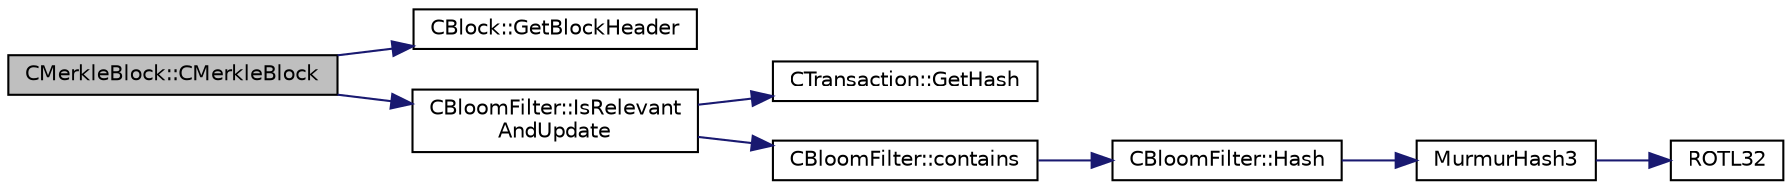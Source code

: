 digraph "CMerkleBlock::CMerkleBlock"
{
  edge [fontname="Helvetica",fontsize="10",labelfontname="Helvetica",labelfontsize="10"];
  node [fontname="Helvetica",fontsize="10",shape=record];
  rankdir="LR";
  Node0 [label="CMerkleBlock::CMerkleBlock",height=0.2,width=0.4,color="black", fillcolor="grey75", style="filled", fontcolor="black"];
  Node0 -> Node1 [color="midnightblue",fontsize="10",style="solid",fontname="Helvetica"];
  Node1 [label="CBlock::GetBlockHeader",height=0.2,width=0.4,color="black", fillcolor="white", style="filled",URL="$class_c_block.html#a7c8d280db581c02f49a66a5cdef2eded"];
  Node0 -> Node2 [color="midnightblue",fontsize="10",style="solid",fontname="Helvetica"];
  Node2 [label="CBloomFilter::IsRelevant\lAndUpdate",height=0.2,width=0.4,color="black", fillcolor="white", style="filled",URL="$class_c_bloom_filter.html#aec420a9b66ab133090c2b4b8ed286f79",tooltip="Also adds any outputs which match the filter to the filter (to match their spending txes) ..."];
  Node2 -> Node3 [color="midnightblue",fontsize="10",style="solid",fontname="Helvetica"];
  Node3 [label="CTransaction::GetHash",height=0.2,width=0.4,color="black", fillcolor="white", style="filled",URL="$class_c_transaction.html#a7efd1379de830341417c0bfa23a149aa"];
  Node2 -> Node4 [color="midnightblue",fontsize="10",style="solid",fontname="Helvetica"];
  Node4 [label="CBloomFilter::contains",height=0.2,width=0.4,color="black", fillcolor="white", style="filled",URL="$class_c_bloom_filter.html#afe62e10a4c4cf64e18a2a659d0bcc31b"];
  Node4 -> Node5 [color="midnightblue",fontsize="10",style="solid",fontname="Helvetica"];
  Node5 [label="CBloomFilter::Hash",height=0.2,width=0.4,color="black", fillcolor="white", style="filled",URL="$class_c_bloom_filter.html#a19031bd85ec49cb6f6d2cd8aa3414c75"];
  Node5 -> Node6 [color="midnightblue",fontsize="10",style="solid",fontname="Helvetica"];
  Node6 [label="MurmurHash3",height=0.2,width=0.4,color="black", fillcolor="white", style="filled",URL="$hash_8cpp.html#a3cf0406d24590eaad9a3163c552e9730"];
  Node6 -> Node7 [color="midnightblue",fontsize="10",style="solid",fontname="Helvetica"];
  Node7 [label="ROTL32",height=0.2,width=0.4,color="black", fillcolor="white", style="filled",URL="$hash_8cpp.html#aa8045f521ac28bee04e4980f93272dc0"];
}
